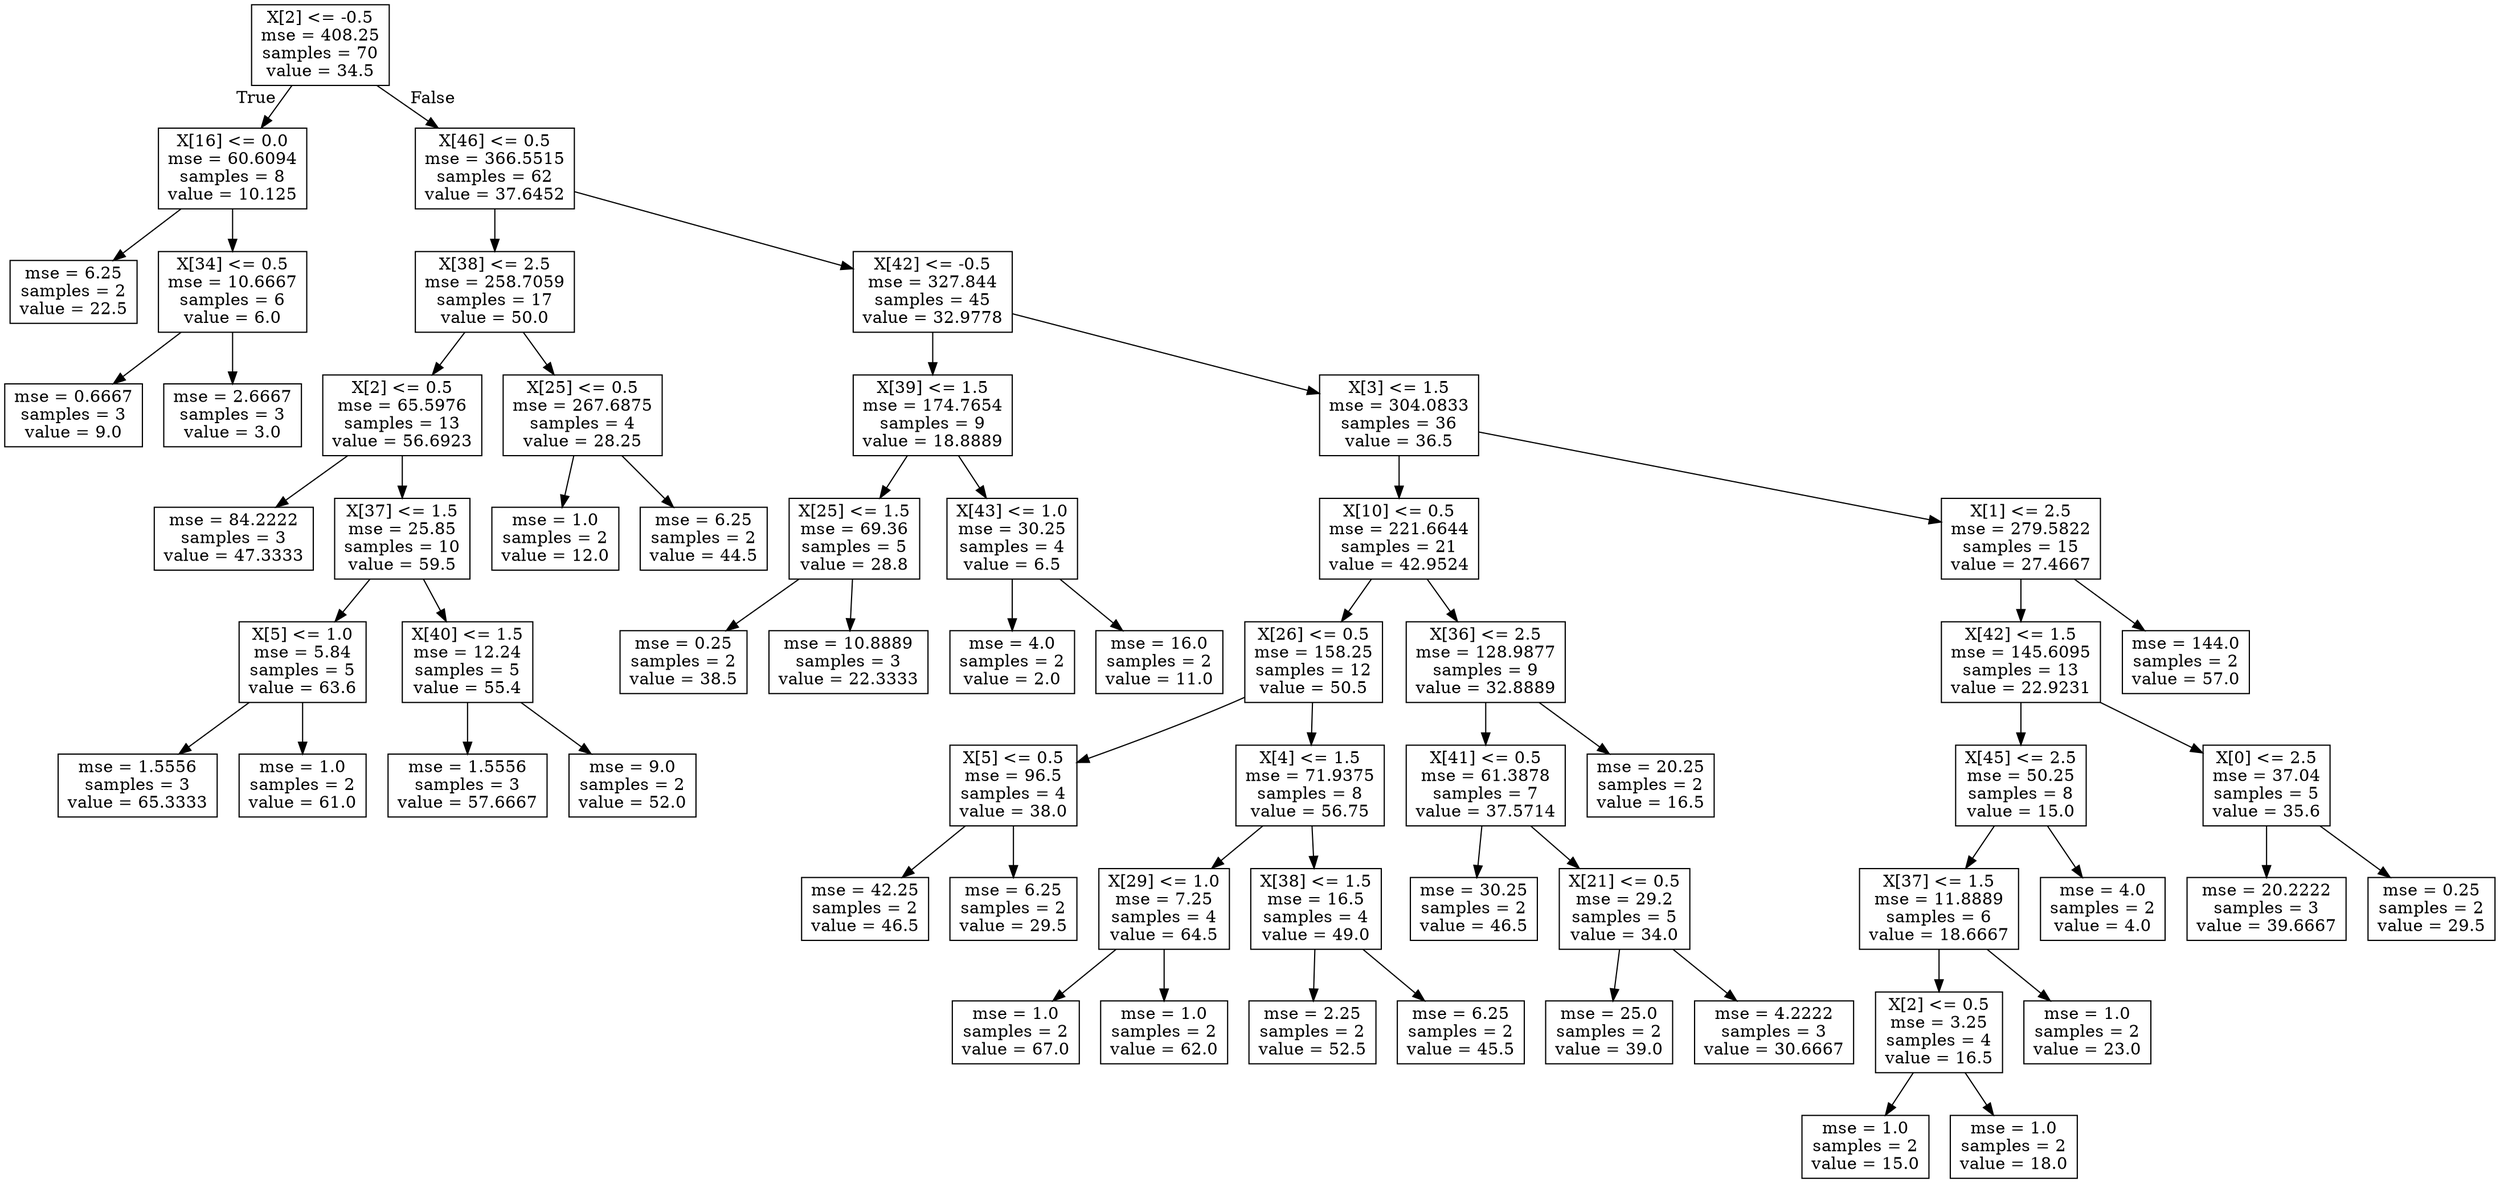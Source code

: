 digraph Tree {
node [shape=box] ;
0 [label="X[2] <= -0.5\nmse = 408.25\nsamples = 70\nvalue = 34.5"] ;
1 [label="X[16] <= 0.0\nmse = 60.6094\nsamples = 8\nvalue = 10.125"] ;
0 -> 1 [labeldistance=2.5, labelangle=45, headlabel="True"] ;
2 [label="mse = 6.25\nsamples = 2\nvalue = 22.5"] ;
1 -> 2 ;
3 [label="X[34] <= 0.5\nmse = 10.6667\nsamples = 6\nvalue = 6.0"] ;
1 -> 3 ;
4 [label="mse = 0.6667\nsamples = 3\nvalue = 9.0"] ;
3 -> 4 ;
5 [label="mse = 2.6667\nsamples = 3\nvalue = 3.0"] ;
3 -> 5 ;
6 [label="X[46] <= 0.5\nmse = 366.5515\nsamples = 62\nvalue = 37.6452"] ;
0 -> 6 [labeldistance=2.5, labelangle=-45, headlabel="False"] ;
7 [label="X[38] <= 2.5\nmse = 258.7059\nsamples = 17\nvalue = 50.0"] ;
6 -> 7 ;
8 [label="X[2] <= 0.5\nmse = 65.5976\nsamples = 13\nvalue = 56.6923"] ;
7 -> 8 ;
9 [label="mse = 84.2222\nsamples = 3\nvalue = 47.3333"] ;
8 -> 9 ;
10 [label="X[37] <= 1.5\nmse = 25.85\nsamples = 10\nvalue = 59.5"] ;
8 -> 10 ;
11 [label="X[5] <= 1.0\nmse = 5.84\nsamples = 5\nvalue = 63.6"] ;
10 -> 11 ;
12 [label="mse = 1.5556\nsamples = 3\nvalue = 65.3333"] ;
11 -> 12 ;
13 [label="mse = 1.0\nsamples = 2\nvalue = 61.0"] ;
11 -> 13 ;
14 [label="X[40] <= 1.5\nmse = 12.24\nsamples = 5\nvalue = 55.4"] ;
10 -> 14 ;
15 [label="mse = 1.5556\nsamples = 3\nvalue = 57.6667"] ;
14 -> 15 ;
16 [label="mse = 9.0\nsamples = 2\nvalue = 52.0"] ;
14 -> 16 ;
17 [label="X[25] <= 0.5\nmse = 267.6875\nsamples = 4\nvalue = 28.25"] ;
7 -> 17 ;
18 [label="mse = 1.0\nsamples = 2\nvalue = 12.0"] ;
17 -> 18 ;
19 [label="mse = 6.25\nsamples = 2\nvalue = 44.5"] ;
17 -> 19 ;
20 [label="X[42] <= -0.5\nmse = 327.844\nsamples = 45\nvalue = 32.9778"] ;
6 -> 20 ;
21 [label="X[39] <= 1.5\nmse = 174.7654\nsamples = 9\nvalue = 18.8889"] ;
20 -> 21 ;
22 [label="X[25] <= 1.5\nmse = 69.36\nsamples = 5\nvalue = 28.8"] ;
21 -> 22 ;
23 [label="mse = 0.25\nsamples = 2\nvalue = 38.5"] ;
22 -> 23 ;
24 [label="mse = 10.8889\nsamples = 3\nvalue = 22.3333"] ;
22 -> 24 ;
25 [label="X[43] <= 1.0\nmse = 30.25\nsamples = 4\nvalue = 6.5"] ;
21 -> 25 ;
26 [label="mse = 4.0\nsamples = 2\nvalue = 2.0"] ;
25 -> 26 ;
27 [label="mse = 16.0\nsamples = 2\nvalue = 11.0"] ;
25 -> 27 ;
28 [label="X[3] <= 1.5\nmse = 304.0833\nsamples = 36\nvalue = 36.5"] ;
20 -> 28 ;
29 [label="X[10] <= 0.5\nmse = 221.6644\nsamples = 21\nvalue = 42.9524"] ;
28 -> 29 ;
30 [label="X[26] <= 0.5\nmse = 158.25\nsamples = 12\nvalue = 50.5"] ;
29 -> 30 ;
31 [label="X[5] <= 0.5\nmse = 96.5\nsamples = 4\nvalue = 38.0"] ;
30 -> 31 ;
32 [label="mse = 42.25\nsamples = 2\nvalue = 46.5"] ;
31 -> 32 ;
33 [label="mse = 6.25\nsamples = 2\nvalue = 29.5"] ;
31 -> 33 ;
34 [label="X[4] <= 1.5\nmse = 71.9375\nsamples = 8\nvalue = 56.75"] ;
30 -> 34 ;
35 [label="X[29] <= 1.0\nmse = 7.25\nsamples = 4\nvalue = 64.5"] ;
34 -> 35 ;
36 [label="mse = 1.0\nsamples = 2\nvalue = 67.0"] ;
35 -> 36 ;
37 [label="mse = 1.0\nsamples = 2\nvalue = 62.0"] ;
35 -> 37 ;
38 [label="X[38] <= 1.5\nmse = 16.5\nsamples = 4\nvalue = 49.0"] ;
34 -> 38 ;
39 [label="mse = 2.25\nsamples = 2\nvalue = 52.5"] ;
38 -> 39 ;
40 [label="mse = 6.25\nsamples = 2\nvalue = 45.5"] ;
38 -> 40 ;
41 [label="X[36] <= 2.5\nmse = 128.9877\nsamples = 9\nvalue = 32.8889"] ;
29 -> 41 ;
42 [label="X[41] <= 0.5\nmse = 61.3878\nsamples = 7\nvalue = 37.5714"] ;
41 -> 42 ;
43 [label="mse = 30.25\nsamples = 2\nvalue = 46.5"] ;
42 -> 43 ;
44 [label="X[21] <= 0.5\nmse = 29.2\nsamples = 5\nvalue = 34.0"] ;
42 -> 44 ;
45 [label="mse = 25.0\nsamples = 2\nvalue = 39.0"] ;
44 -> 45 ;
46 [label="mse = 4.2222\nsamples = 3\nvalue = 30.6667"] ;
44 -> 46 ;
47 [label="mse = 20.25\nsamples = 2\nvalue = 16.5"] ;
41 -> 47 ;
48 [label="X[1] <= 2.5\nmse = 279.5822\nsamples = 15\nvalue = 27.4667"] ;
28 -> 48 ;
49 [label="X[42] <= 1.5\nmse = 145.6095\nsamples = 13\nvalue = 22.9231"] ;
48 -> 49 ;
50 [label="X[45] <= 2.5\nmse = 50.25\nsamples = 8\nvalue = 15.0"] ;
49 -> 50 ;
51 [label="X[37] <= 1.5\nmse = 11.8889\nsamples = 6\nvalue = 18.6667"] ;
50 -> 51 ;
52 [label="X[2] <= 0.5\nmse = 3.25\nsamples = 4\nvalue = 16.5"] ;
51 -> 52 ;
53 [label="mse = 1.0\nsamples = 2\nvalue = 15.0"] ;
52 -> 53 ;
54 [label="mse = 1.0\nsamples = 2\nvalue = 18.0"] ;
52 -> 54 ;
55 [label="mse = 1.0\nsamples = 2\nvalue = 23.0"] ;
51 -> 55 ;
56 [label="mse = 4.0\nsamples = 2\nvalue = 4.0"] ;
50 -> 56 ;
57 [label="X[0] <= 2.5\nmse = 37.04\nsamples = 5\nvalue = 35.6"] ;
49 -> 57 ;
58 [label="mse = 20.2222\nsamples = 3\nvalue = 39.6667"] ;
57 -> 58 ;
59 [label="mse = 0.25\nsamples = 2\nvalue = 29.5"] ;
57 -> 59 ;
60 [label="mse = 144.0\nsamples = 2\nvalue = 57.0"] ;
48 -> 60 ;
}